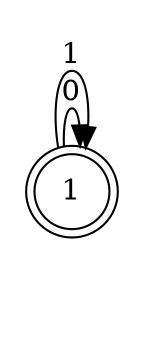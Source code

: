 digraph "AFD_DIRECT#8PreLabB" {
	graph [rankdir=LR]
	fake [style=invisible]
	1 [shape=doublecircle]
	1 -> 1 [label=0]
	1 -> 1 [label=1]
}
